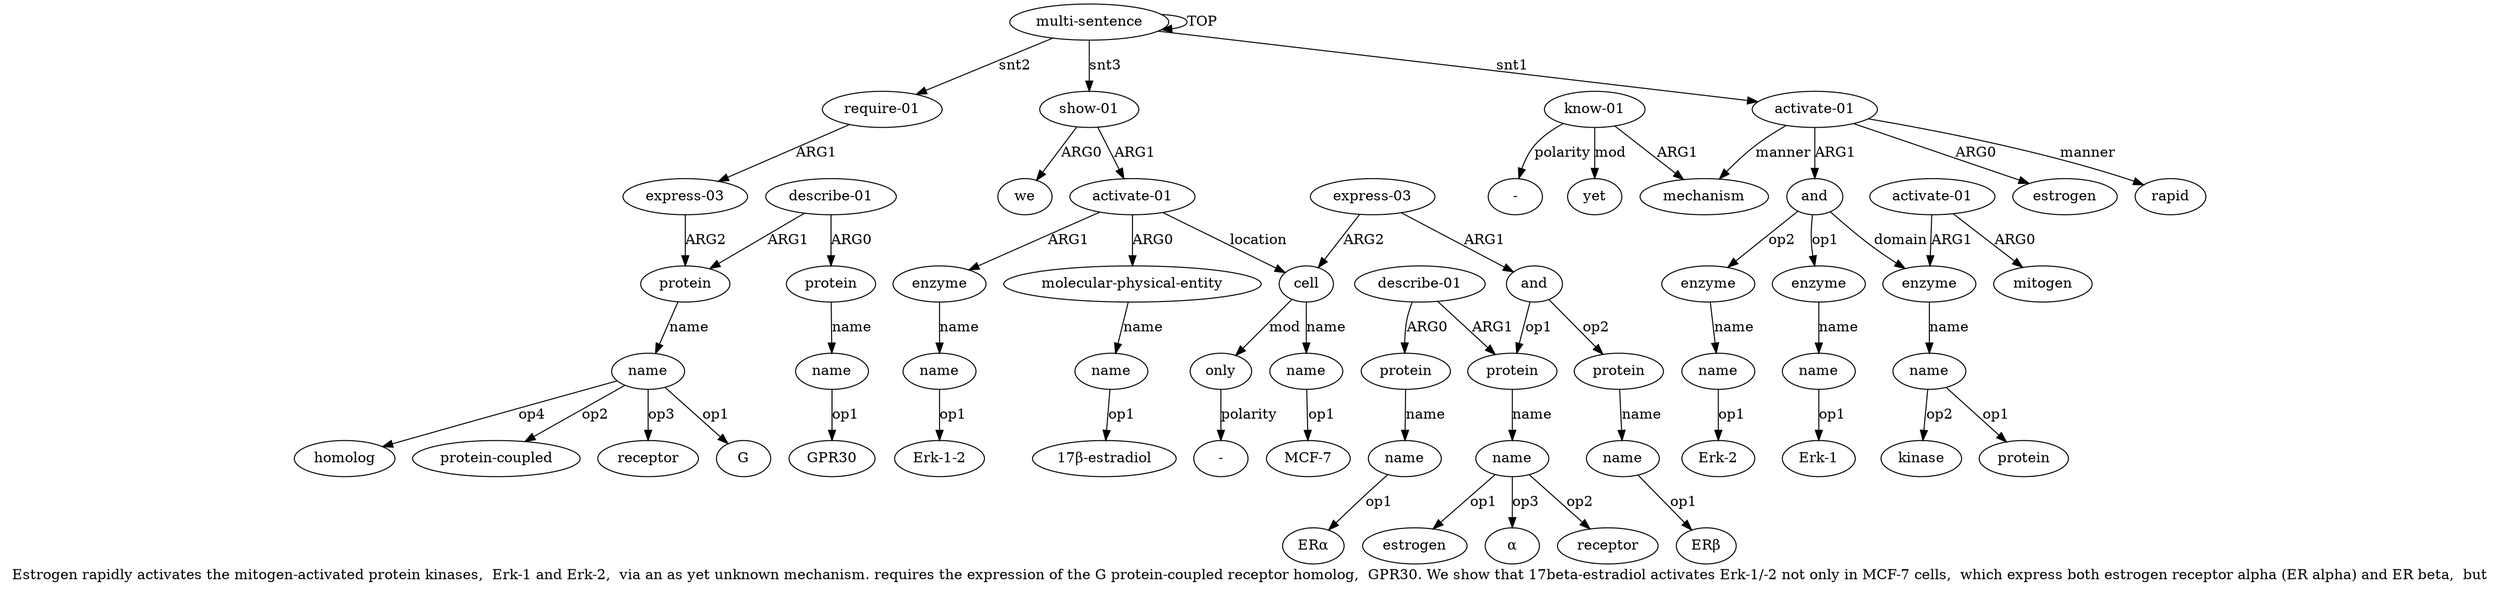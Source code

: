 digraph  {
	graph [label="Estrogen rapidly activates the mitogen-activated protein kinases,  Erk-1 and Erk-2,  via an as yet unknown mechanism. requires the \
expression of the G protein-coupled receptor homolog,  GPR30. We show that 17beta-estradiol activates Erk-1/-2 not only in MCF-7 \
cells,  which express both estrogen receptor alpha (ER alpha) and ER beta,  but"];
	node [label="\N"];
	a20	 [color=black,
		gold_ind=20,
		gold_label="describe-01",
		label="describe-01",
		test_ind=20,
		test_label="describe-01"];
	a21	 [color=black,
		gold_ind=21,
		gold_label=protein,
		label=protein,
		test_ind=21,
		test_label=protein];
	a20 -> a21 [key=0,
	color=black,
	gold_label=ARG0,
	label=ARG0,
	test_label=ARG0];
a18 [color=black,
	gold_ind=18,
	gold_label=protein,
	label=protein,
	test_ind=18,
	test_label=protein];
a20 -> a18 [key=0,
color=black,
gold_label=ARG1,
label=ARG1,
test_label=ARG1];
a22 [color=black,
gold_ind=22,
gold_label=name,
label=name,
test_ind=22,
test_label=name];
a21 -> a22 [key=0,
color=black,
gold_label=name,
label=name,
test_label=name];
"a22 GPR30" [color=black,
gold_ind=-1,
gold_label=GPR30,
label=GPR30,
test_ind=-1,
test_label=GPR30];
a22 -> "a22 GPR30" [key=0,
color=black,
gold_label=op1,
label=op1,
test_label=op1];
a23 [color=black,
gold_ind=23,
gold_label="show-01",
label="show-01",
test_ind=23,
test_label="show-01"];
a24 [color=black,
gold_ind=24,
gold_label=we,
label=we,
test_ind=24,
test_label=we];
a23 -> a24 [key=0,
color=black,
gold_label=ARG0,
label=ARG0,
test_label=ARG0];
a25 [color=black,
gold_ind=25,
gold_label="activate-01",
label="activate-01",
test_ind=25,
test_label="activate-01"];
a23 -> a25 [key=0,
color=black,
gold_label=ARG1,
label=ARG1,
test_label=ARG1];
a26 [color=black,
gold_ind=26,
gold_label="molecular-physical-entity",
label="molecular-physical-entity",
test_ind=26,
test_label="molecular-physical-entity"];
a25 -> a26 [key=0,
color=black,
gold_label=ARG0,
label=ARG0,
test_label=ARG0];
a28 [color=black,
gold_ind=28,
gold_label=enzyme,
label=enzyme,
test_ind=28,
test_label=enzyme];
a25 -> a28 [key=0,
color=black,
gold_label=ARG1,
label=ARG1,
test_label=ARG1];
a30 [color=black,
gold_ind=30,
gold_label=cell,
label=cell,
test_ind=30,
test_label=cell];
a25 -> a30 [key=0,
color=black,
gold_label=location,
label=location,
test_label=location];
a27 [color=black,
gold_ind=27,
gold_label=name,
label=name,
test_ind=27,
test_label=name];
a26 -> a27 [key=0,
color=black,
gold_label=name,
label=name,
test_label=name];
"a27 17β-estradiol" [color=black,
gold_ind=-1,
gold_label="17β-estradiol",
label="17β-estradiol",
test_ind=-1,
test_label="17β-estradiol"];
a27 -> "a27 17β-estradiol" [key=0,
color=black,
gold_label=op1,
label=op1,
test_label=op1];
a29 [color=black,
gold_ind=29,
gold_label=name,
label=name,
test_ind=29,
test_label=name];
a28 -> a29 [key=0,
color=black,
gold_label=name,
label=name,
test_label=name];
"a29 Erk-1-2" [color=black,
gold_ind=-1,
gold_label="Erk-1-2",
label="Erk-1-2",
test_ind=-1,
test_label="Erk-1-2"];
a29 -> "a29 Erk-1-2" [key=0,
color=black,
gold_label=op1,
label=op1,
test_label=op1];
"a9 kinase" [color=black,
gold_ind=-1,
gold_label=kinase,
label=kinase,
test_ind=-1,
test_label=kinase];
a31 [color=black,
gold_ind=31,
gold_label=name,
label=name,
test_ind=31,
test_label=name];
"a31 MCF-7" [color=black,
gold_ind=-1,
gold_label="MCF-7",
label="MCF-7",
test_ind=-1,
test_label="MCF-7"];
a31 -> "a31 MCF-7" [key=0,
color=black,
gold_label=op1,
label=op1,
test_label=op1];
"a19 protein-coupled" [color=black,
gold_ind=-1,
gold_label="protein-coupled",
label="protein-coupled",
test_ind=-1,
test_label="protein-coupled"];
a30 -> a31 [key=0,
color=black,
gold_label=name,
label=name,
test_label=name];
a32 [color=black,
gold_ind=32,
gold_label=only,
label=only,
test_ind=32,
test_label=only];
a30 -> a32 [key=0,
color=black,
gold_label=mod,
label=mod,
test_label=mod];
"a32 -" [color=black,
gold_ind=-1,
gold_label="-",
label="-",
test_ind=-1,
test_label="-"];
"a19 receptor" [color=black,
gold_ind=-1,
gold_label=receptor,
label=receptor,
test_ind=-1,
test_label=receptor];
a37 [color=black,
gold_ind=37,
gold_label="describe-01",
label="describe-01",
test_ind=37,
test_label="describe-01"];
a35 [color=black,
gold_ind=35,
gold_label=protein,
label=protein,
test_ind=35,
test_label=protein];
a37 -> a35 [key=0,
color=black,
gold_label=ARG1,
label=ARG1,
test_label=ARG1];
a38 [color=black,
gold_ind=38,
gold_label=protein,
label=protein,
test_ind=38,
test_label=protein];
a37 -> a38 [key=0,
color=black,
gold_label=ARG0,
label=ARG0,
test_label=ARG0];
"a14 -" [color=black,
gold_ind=-1,
gold_label="-",
label="-",
test_ind=-1,
test_label="-"];
a36 [color=black,
gold_ind=36,
gold_label=name,
label=name,
test_ind=36,
test_label=name];
"a36 α" [color=black,
gold_ind=-1,
gold_label=α,
label=α,
test_ind=-1,
test_label=α];
a36 -> "a36 α" [key=0,
color=black,
gold_label=op3,
label=op3,
test_label=op3];
"a36 receptor" [color=black,
gold_ind=-1,
gold_label=receptor,
label=receptor,
test_ind=-1,
test_label=receptor];
a36 -> "a36 receptor" [key=0,
color=black,
gold_label=op2,
label=op2,
test_label=op2];
"a36 estrogen" [color=black,
gold_ind=-1,
gold_label=estrogen,
label=estrogen,
test_ind=-1,
test_label=estrogen];
a36 -> "a36 estrogen" [key=0,
color=black,
gold_label=op1,
label=op1,
test_label=op1];
a33 [color=black,
gold_ind=33,
gold_label="express-03",
label="express-03",
test_ind=33,
test_label="express-03"];
a33 -> a30 [key=0,
color=black,
gold_label=ARG2,
label=ARG2,
test_label=ARG2];
a34 [color=black,
gold_ind=34,
gold_label=and,
label=and,
test_ind=34,
test_label=and];
a33 -> a34 [key=0,
color=black,
gold_label=ARG1,
label=ARG1,
test_label=ARG1];
a35 -> a36 [key=0,
color=black,
gold_label=name,
label=name,
test_label=name];
a34 -> a35 [key=0,
color=black,
gold_label=op1,
label=op1,
test_label=op1];
a40 [color=black,
gold_ind=40,
gold_label=protein,
label=protein,
test_ind=40,
test_label=protein];
a34 -> a40 [key=0,
color=black,
gold_label=op2,
label=op2,
test_label=op2];
"a41 ERβ" [color=black,
gold_ind=-1,
gold_label=ERβ,
label=ERβ,
test_ind=-1,
test_label=ERβ];
a32 -> "a32 -" [key=0,
color=black,
gold_label=polarity,
label=polarity,
test_label=polarity];
a15 [color=black,
gold_ind=15,
gold_label=yet,
label=yet,
test_ind=15,
test_label=yet];
a14 [color=black,
gold_ind=14,
gold_label="know-01",
label="know-01",
test_ind=14,
test_label="know-01"];
a14 -> "a14 -" [key=0,
color=black,
gold_label=polarity,
label=polarity,
test_label=polarity];
a14 -> a15 [key=0,
color=black,
gold_label=mod,
label=mod,
test_label=mod];
a13 [color=black,
gold_ind=13,
gold_label=mechanism,
label=mechanism,
test_ind=13,
test_label=mechanism];
a14 -> a13 [key=0,
color=black,
gold_label=ARG1,
label=ARG1,
test_label=ARG1];
a17 [color=black,
gold_ind=17,
gold_label="express-03",
label="express-03",
test_ind=17,
test_label="express-03"];
a17 -> a18 [key=0,
color=black,
gold_label=ARG2,
label=ARG2,
test_label=ARG2];
a16 [color=black,
gold_ind=16,
gold_label="require-01",
label="require-01",
test_ind=16,
test_label="require-01"];
a16 -> a17 [key=0,
color=black,
gold_label=ARG1,
label=ARG1,
test_label=ARG1];
a11 [color=black,
gold_ind=11,
gold_label=mitogen,
label=mitogen,
test_ind=11,
test_label=mitogen];
a10 [color=black,
gold_ind=10,
gold_label="activate-01",
label="activate-01",
test_ind=10,
test_label="activate-01"];
a10 -> a11 [key=0,
color=black,
gold_label=ARG0,
label=ARG0,
test_label=ARG0];
a8 [color=black,
gold_ind=8,
gold_label=enzyme,
label=enzyme,
test_ind=8,
test_label=enzyme];
a10 -> a8 [key=0,
color=black,
gold_label=ARG1,
label=ARG1,
test_label=ARG1];
a12 [color=black,
gold_ind=12,
gold_label=rapid,
label=rapid,
test_ind=12,
test_label=rapid];
a39 [color=black,
gold_ind=39,
gold_label=name,
label=name,
test_ind=39,
test_label=name];
"a39 ERα" [color=black,
gold_ind=-1,
gold_label=ERα,
label=ERα,
test_ind=-1,
test_label=ERα];
a39 -> "a39 ERα" [key=0,
color=black,
gold_label=op1,
label=op1,
test_label=op1];
a38 -> a39 [key=0,
color=black,
gold_label=name,
label=name,
test_label=name];
a19 [color=black,
gold_ind=19,
gold_label=name,
label=name,
test_ind=19,
test_label=name];
a19 -> "a19 protein-coupled" [key=0,
color=black,
gold_label=op2,
label=op2,
test_label=op2];
a19 -> "a19 receptor" [key=0,
color=black,
gold_label=op3,
label=op3,
test_label=op3];
"a19 G" [color=black,
gold_ind=-1,
gold_label=G,
label=G,
test_ind=-1,
test_label=G];
a19 -> "a19 G" [key=0,
color=black,
gold_label=op1,
label=op1,
test_label=op1];
"a19 homolog" [color=black,
gold_ind=-1,
gold_label=homolog,
label=homolog,
test_ind=-1,
test_label=homolog];
a19 -> "a19 homolog" [key=0,
color=black,
gold_label=op4,
label=op4,
test_label=op4];
a18 -> a19 [key=0,
color=black,
gold_label=name,
label=name,
test_label=name];
a1 [color=black,
gold_ind=1,
gold_label="activate-01",
label="activate-01",
test_ind=1,
test_label="activate-01"];
a1 -> a13 [key=0,
color=black,
gold_label=manner,
label=manner,
test_label=manner];
a1 -> a12 [key=0,
color=black,
gold_label=manner,
label=manner,
test_label=manner];
a3 [color=black,
gold_ind=3,
gold_label=and,
label=and,
test_ind=3,
test_label=and];
a1 -> a3 [key=0,
color=black,
gold_label=ARG1,
label=ARG1,
test_label=ARG1];
a2 [color=black,
gold_ind=2,
gold_label=estrogen,
label=estrogen,
test_ind=2,
test_label=estrogen];
a1 -> a2 [key=0,
color=black,
gold_label=ARG0,
label=ARG0,
test_label=ARG0];
a0 [color=black,
gold_ind=0,
gold_label="multi-sentence",
label="multi-sentence",
test_ind=0,
test_label="multi-sentence"];
a0 -> a23 [key=0,
color=black,
gold_label=snt3,
label=snt3,
test_label=snt3];
a0 -> a16 [key=0,
color=black,
gold_label=snt2,
label=snt2,
test_label=snt2];
a0 -> a1 [key=0,
color=black,
gold_label=snt1,
label=snt1,
test_label=snt1];
a0 -> a0 [key=0,
color=black,
gold_label=TOP,
label=TOP,
test_label=TOP];
a4 [color=black,
gold_ind=4,
gold_label=enzyme,
label=enzyme,
test_ind=4,
test_label=enzyme];
a3 -> a4 [key=0,
color=black,
gold_label=op1,
label=op1,
test_label=op1];
a6 [color=black,
gold_ind=6,
gold_label=enzyme,
label=enzyme,
test_ind=6,
test_label=enzyme];
a3 -> a6 [key=0,
color=black,
gold_label=op2,
label=op2,
test_label=op2];
a3 -> a8 [key=0,
color=black,
gold_label=domain,
label=domain,
test_label=domain];
a5 [color=black,
gold_ind=5,
gold_label=name,
label=name,
test_ind=5,
test_label=name];
"a5 Erk-1" [color=black,
gold_ind=-1,
gold_label="Erk-1",
label="Erk-1",
test_ind=-1,
test_label="Erk-1"];
a5 -> "a5 Erk-1" [key=0,
color=black,
gold_label=op1,
label=op1,
test_label=op1];
a4 -> a5 [key=0,
color=black,
gold_label=name,
label=name,
test_label=name];
a7 [color=black,
gold_ind=7,
gold_label=name,
label=name,
test_ind=7,
test_label=name];
"a7 Erk-2" [color=black,
gold_ind=-1,
gold_label="Erk-2",
label="Erk-2",
test_ind=-1,
test_label="Erk-2"];
a7 -> "a7 Erk-2" [key=0,
color=black,
gold_label=op1,
label=op1,
test_label=op1];
a6 -> a7 [key=0,
color=black,
gold_label=name,
label=name,
test_label=name];
a9 [color=black,
gold_ind=9,
gold_label=name,
label=name,
test_ind=9,
test_label=name];
a9 -> "a9 kinase" [key=0,
color=black,
gold_label=op2,
label=op2,
test_label=op2];
"a9 protein" [color=black,
gold_ind=-1,
gold_label=protein,
label=protein,
test_ind=-1,
test_label=protein];
a9 -> "a9 protein" [key=0,
color=black,
gold_label=op1,
label=op1,
test_label=op1];
a8 -> a9 [key=0,
color=black,
gold_label=name,
label=name,
test_label=name];
a41 [color=black,
gold_ind=41,
gold_label=name,
label=name,
test_ind=41,
test_label=name];
a40 -> a41 [key=0,
color=black,
gold_label=name,
label=name,
test_label=name];
a41 -> "a41 ERβ" [key=0,
color=black,
gold_label=op1,
label=op1,
test_label=op1];
}
